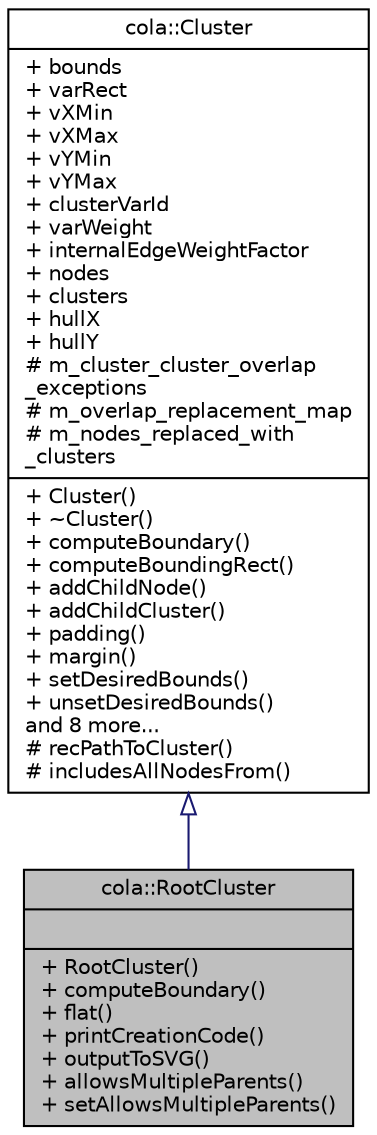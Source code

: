 digraph "cola::RootCluster"
{
  edge [fontname="Helvetica",fontsize="10",labelfontname="Helvetica",labelfontsize="10"];
  node [fontname="Helvetica",fontsize="10",shape=record];
  Node1 [label="{cola::RootCluster\n||+ RootCluster()\l+ computeBoundary()\l+ flat()\l+ printCreationCode()\l+ outputToSVG()\l+ allowsMultipleParents()\l+ setAllowsMultipleParents()\l}",height=0.2,width=0.4,color="black", fillcolor="grey75", style="filled", fontcolor="black"];
  Node2 -> Node1 [dir="back",color="midnightblue",fontsize="10",style="solid",arrowtail="onormal",fontname="Helvetica"];
  Node2 [label="{cola::Cluster\n|+ bounds\l+ varRect\l+ vXMin\l+ vXMax\l+ vYMin\l+ vYMax\l+ clusterVarId\l+ varWeight\l+ internalEdgeWeightFactor\l+ nodes\l+ clusters\l+ hullX\l+ hullY\l# m_cluster_cluster_overlap\l_exceptions\l# m_overlap_replacement_map\l# m_nodes_replaced_with\l_clusters\l|+ Cluster()\l+ ~Cluster()\l+ computeBoundary()\l+ computeBoundingRect()\l+ addChildNode()\l+ addChildCluster()\l+ padding()\l+ margin()\l+ setDesiredBounds()\l+ unsetDesiredBounds()\land 8 more...\l# recPathToCluster()\l# includesAllNodesFrom()\l}",height=0.2,width=0.4,color="black", fillcolor="white", style="filled",URL="$classcola_1_1Cluster.html",tooltip="A cluster defines a hierarchical partitioning over the nodes which should be kept disjoint by the lay..."];
}
